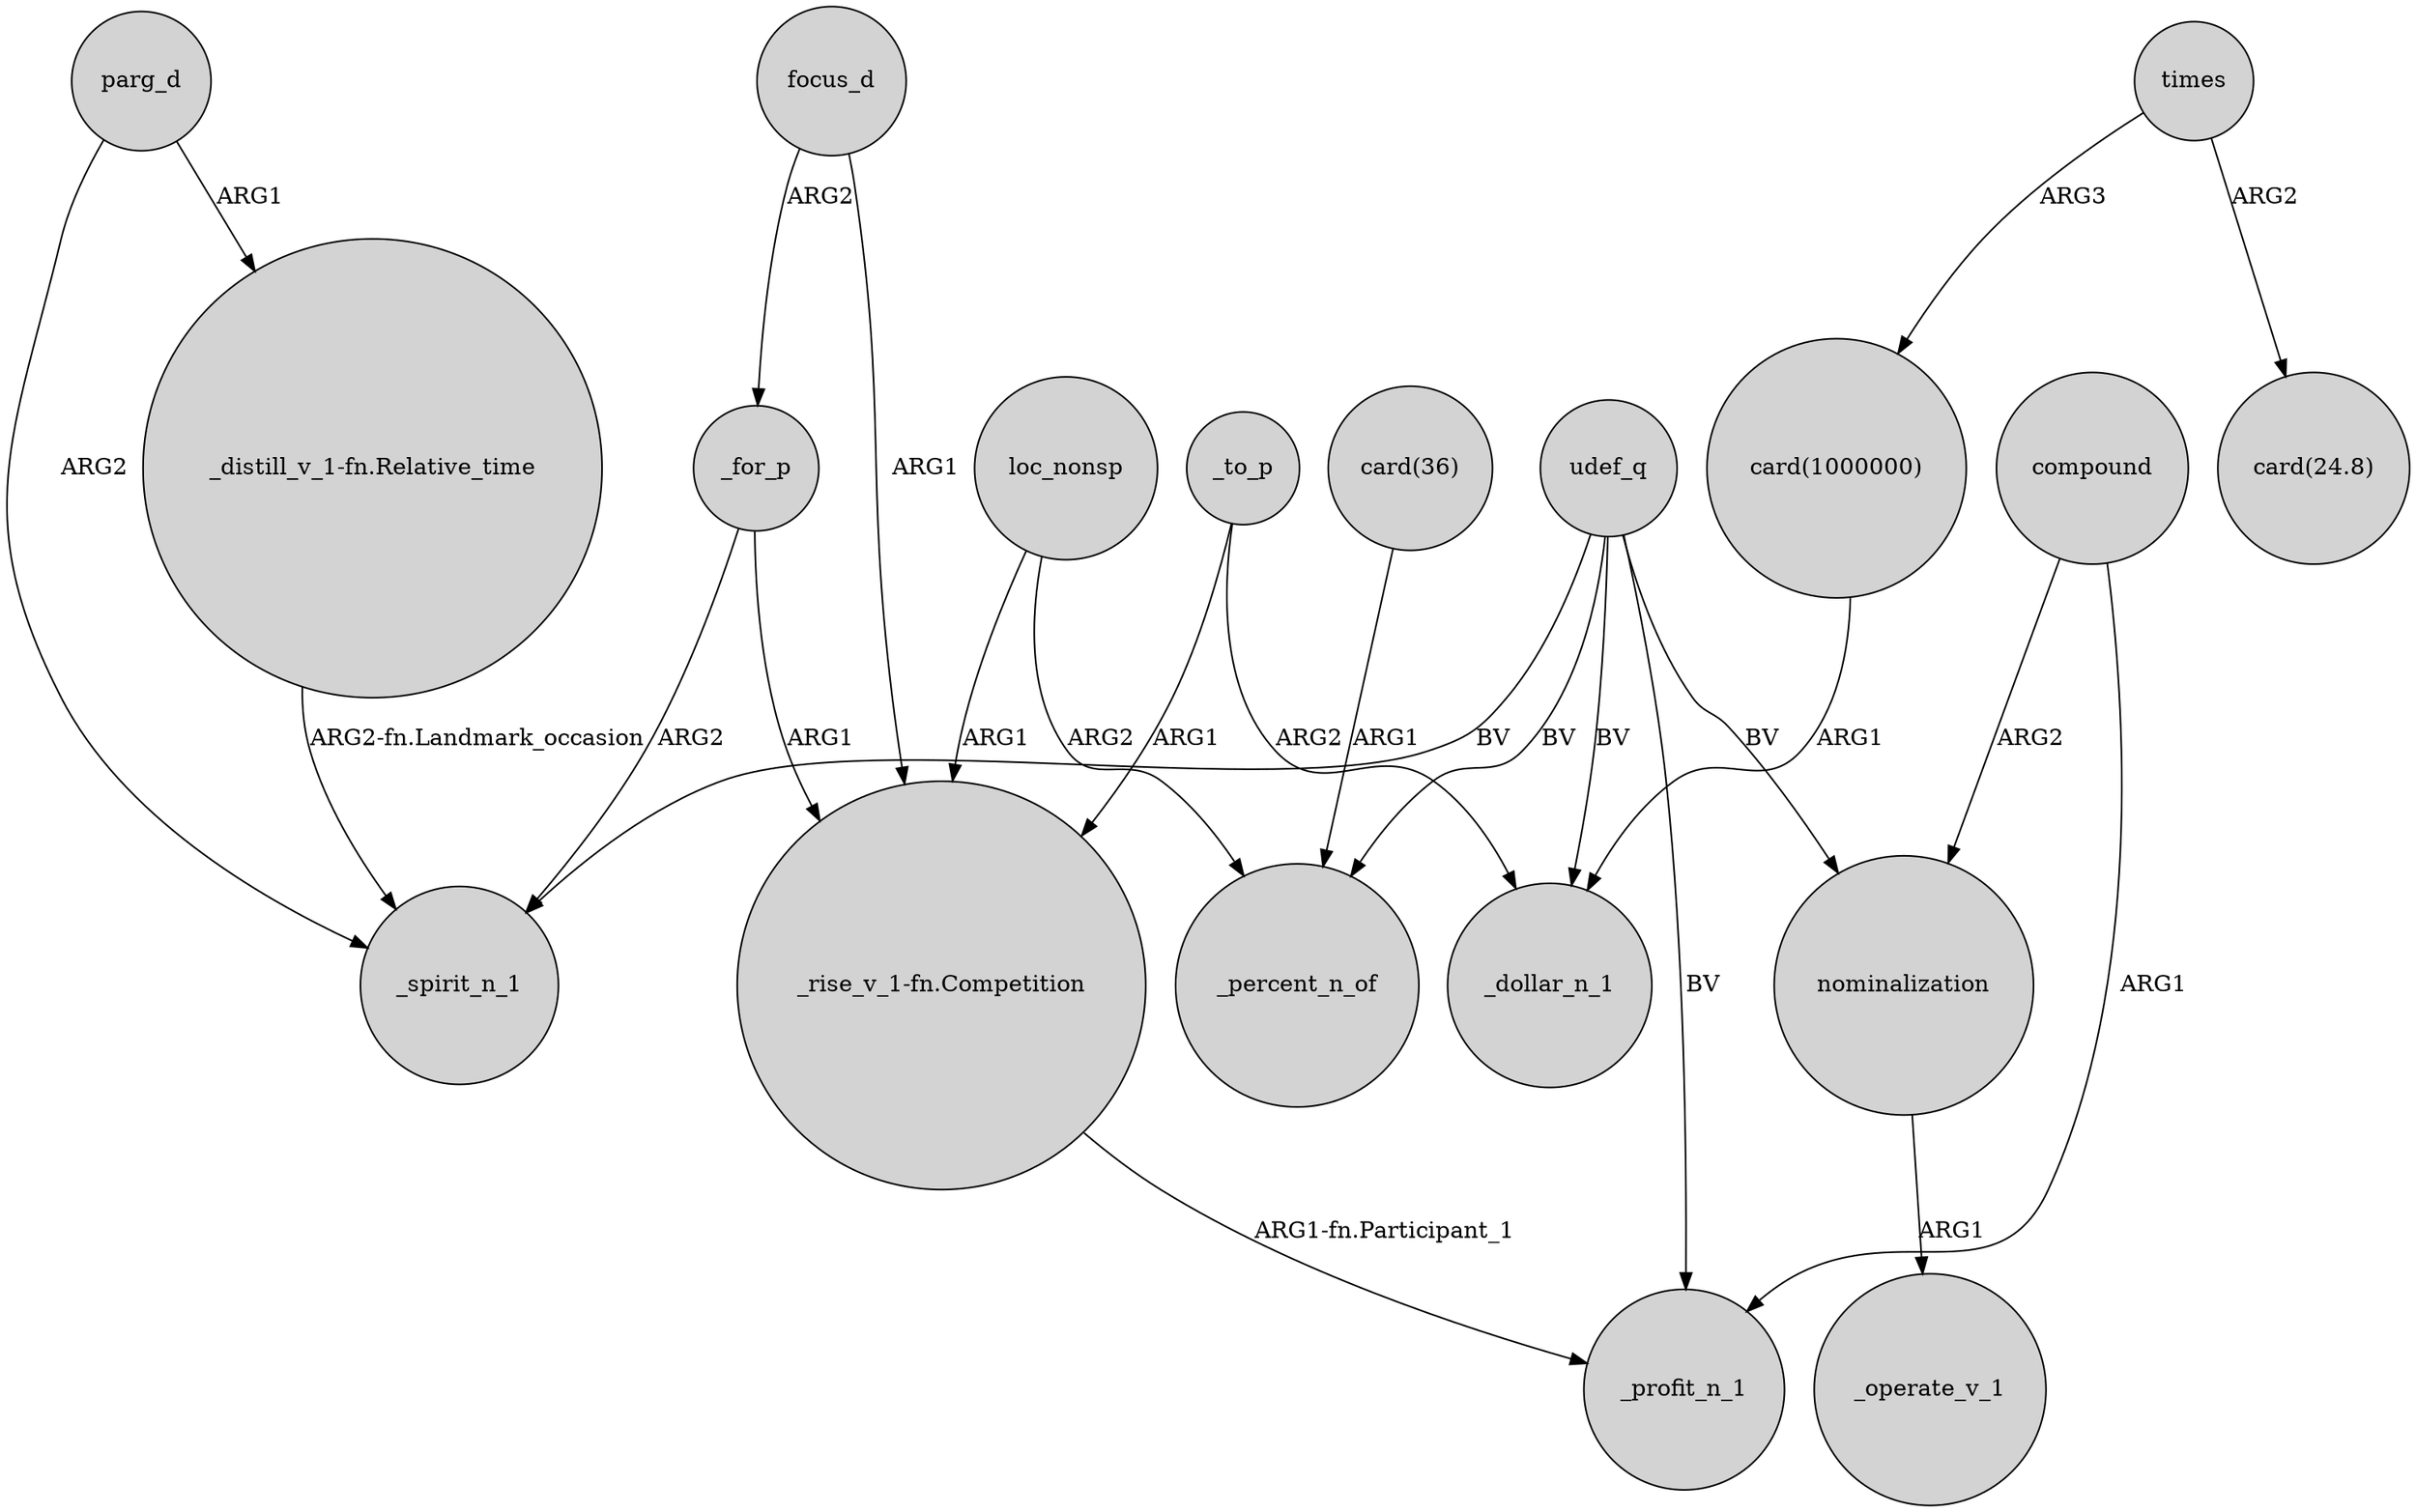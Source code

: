 digraph {
	node [shape=circle style=filled]
	udef_q -> _spirit_n_1 [label=BV]
	loc_nonsp -> "_rise_v_1-fn.Competition" [label=ARG1]
	"_distill_v_1-fn.Relative_time" -> _spirit_n_1 [label="ARG2-fn.Landmark_occasion"]
	udef_q -> nominalization [label=BV]
	nominalization -> _operate_v_1 [label=ARG1]
	times -> "card(1000000)" [label=ARG3]
	udef_q -> _profit_n_1 [label=BV]
	_to_p -> _dollar_n_1 [label=ARG2]
	focus_d -> "_rise_v_1-fn.Competition" [label=ARG1]
	_for_p -> "_rise_v_1-fn.Competition" [label=ARG1]
	parg_d -> "_distill_v_1-fn.Relative_time" [label=ARG1]
	compound -> nominalization [label=ARG2]
	_to_p -> "_rise_v_1-fn.Competition" [label=ARG1]
	udef_q -> _percent_n_of [label=BV]
	times -> "card(24.8)" [label=ARG2]
	compound -> _profit_n_1 [label=ARG1]
	udef_q -> _dollar_n_1 [label=BV]
	"card(1000000)" -> _dollar_n_1 [label=ARG1]
	focus_d -> _for_p [label=ARG2]
	parg_d -> _spirit_n_1 [label=ARG2]
	"_rise_v_1-fn.Competition" -> _profit_n_1 [label="ARG1-fn.Participant_1"]
	"card(36)" -> _percent_n_of [label=ARG1]
	_for_p -> _spirit_n_1 [label=ARG2]
	loc_nonsp -> _percent_n_of [label=ARG2]
}
